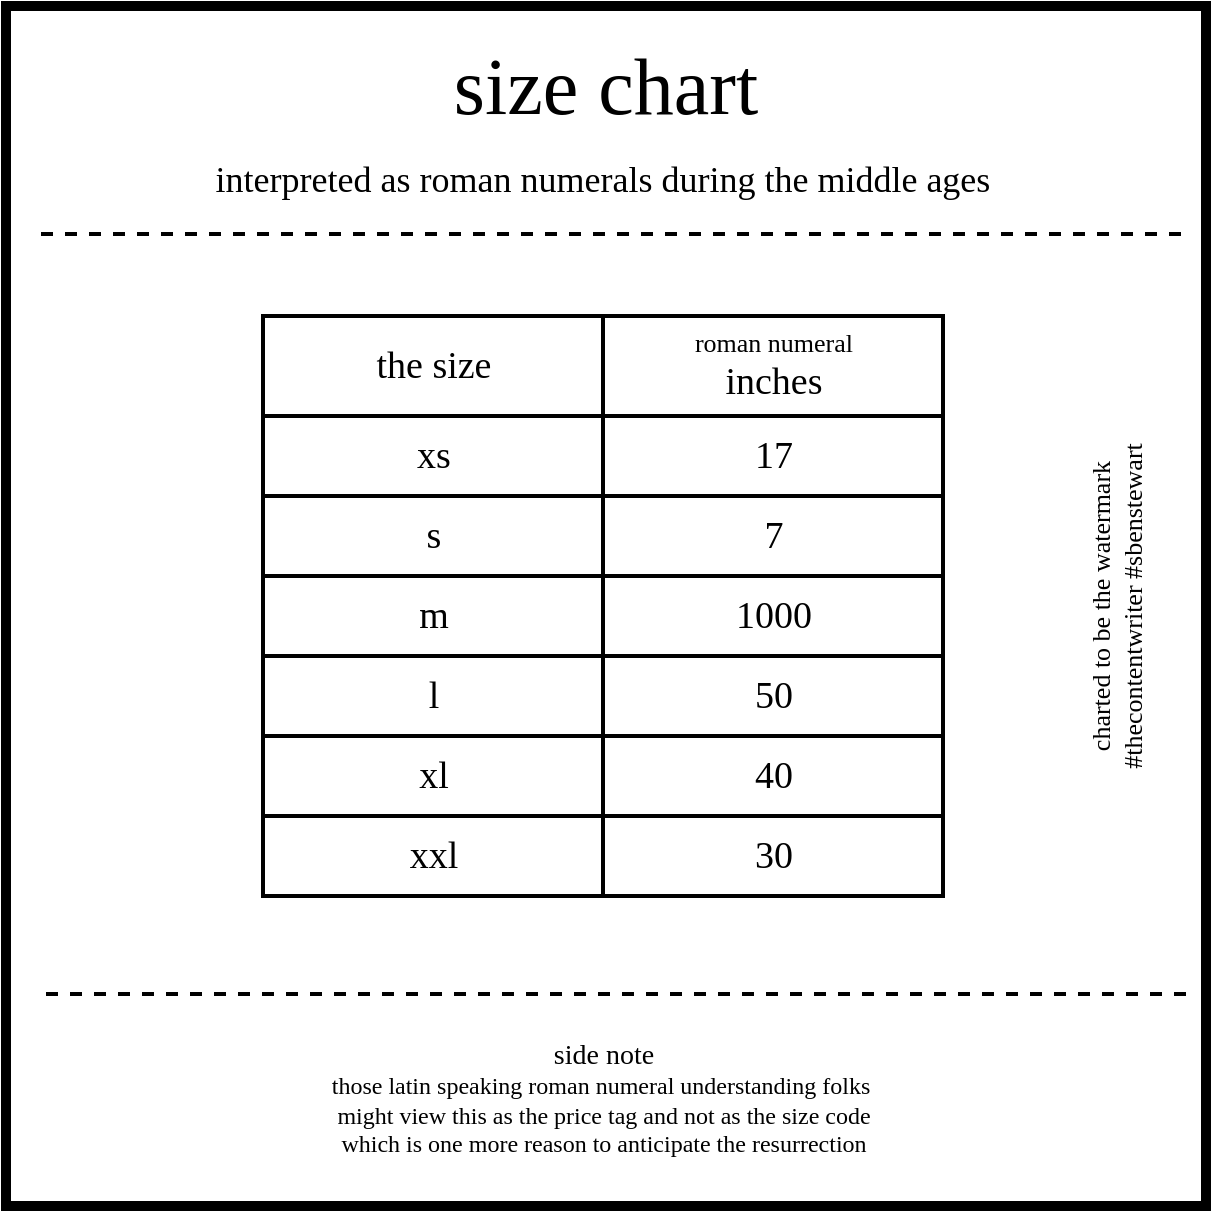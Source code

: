 <mxfile version="12.7.9" type="device"><diagram id="dX7Dphyso45SB9-RoEhv" name="Page-1"><mxGraphModel dx="741" dy="474" grid="1" gridSize="10" guides="1" tooltips="1" connect="1" arrows="1" fold="1" page="1" pageScale="1" pageWidth="827" pageHeight="1169" math="0" shadow="0"><root><mxCell id="0"/><mxCell id="1" parent="0"/><mxCell id="nfxZPmU7g6QgWNAvG-ER-2" value="" style="whiteSpace=wrap;html=1;aspect=fixed;strokeWidth=5;fillColor=none;fontFamily=xkcd;" parent="1" vertex="1"><mxGeometry x="210" y="90" width="600" height="600" as="geometry"/></mxCell><mxCell id="8b6ggLF4gSHIukh4vJdm-18" value="&lt;font&gt;&lt;span style=&quot;font-size: 40px&quot;&gt;size chart&lt;/span&gt;&lt;br&gt;&lt;/font&gt;" style="text;html=1;strokeColor=none;fillColor=none;align=center;verticalAlign=middle;whiteSpace=wrap;rounded=0;fontFamily=xkcd;" parent="1" vertex="1"><mxGeometry x="225" y="120" width="570" height="20" as="geometry"/></mxCell><mxCell id="8b6ggLF4gSHIukh4vJdm-24" value="&lt;font&gt;&lt;span style=&quot;font-size: 18px&quot;&gt;interpreted as roman numerals during the middle ages&lt;/span&gt;&lt;br&gt;&lt;/font&gt;" style="text;html=1;strokeColor=none;fillColor=none;align=center;verticalAlign=middle;whiteSpace=wrap;rounded=0;fontFamily=xkcd;" parent="1" vertex="1"><mxGeometry x="249.25" y="167" width="518.5" height="20" as="geometry"/></mxCell><mxCell id="8b6ggLF4gSHIukh4vJdm-30" value="" style="endArrow=none;dashed=1;html=1;strokeWidth=2;" parent="1" edge="1"><mxGeometry width="50" height="50" relative="1" as="geometry"><mxPoint x="797.5" y="204" as="sourcePoint"/><mxPoint x="222.5" y="204" as="targetPoint"/></mxGeometry></mxCell><mxCell id="k-dpR7HA_-HZ3Fbqk2lw-16" value="" style="endArrow=none;dashed=1;html=1;strokeWidth=2;" parent="1" edge="1"><mxGeometry width="50" height="50" relative="1" as="geometry"><mxPoint x="800" y="584" as="sourcePoint"/><mxPoint x="225" y="584" as="targetPoint"/></mxGeometry></mxCell><mxCell id="k-dpR7HA_-HZ3Fbqk2lw-17" value="&lt;font&gt;&lt;span style=&quot;font-size: 14px&quot;&gt;side note&lt;/span&gt;&lt;br&gt;those latin speaking roman numeral understanding folks&amp;nbsp;&lt;br&gt;might view this as the price tag and not as the size code&lt;br&gt;which is one more reason to anticipate the resurrection&lt;br&gt;&lt;/font&gt;" style="text;html=1;strokeColor=none;fillColor=none;align=center;verticalAlign=middle;whiteSpace=wrap;rounded=0;fontFamily=xkcd;" parent="1" vertex="1"><mxGeometry x="208.5" y="596" width="600" height="80" as="geometry"/></mxCell><mxCell id="euaHSMH8fYii958cPEId-22" style="edgeStyle=orthogonalEdgeStyle;rounded=0;orthogonalLoop=1;jettySize=auto;html=1;exitX=0.5;exitY=1;exitDx=0;exitDy=0;strokeWidth=2;" parent="1" edge="1"><mxGeometry relative="1" as="geometry"><mxPoint x="661" y="451" as="sourcePoint"/><mxPoint x="661" y="451" as="targetPoint"/></mxGeometry></mxCell><mxCell id="pKVuHFSoDqtFi99w7tCS-15" value="&lt;font style=&quot;font-size: 13px&quot;&gt;&lt;font style=&quot;font-size: 13px&quot;&gt;charted to be the watermark&lt;br&gt;&lt;/font&gt;#thecontentwriter #sbenstewart&lt;br&gt;&lt;/font&gt;" style="text;html=1;strokeColor=none;fillColor=none;align=center;verticalAlign=middle;whiteSpace=wrap;rounded=0;rotation=-90;fontFamily=xkcd;" parent="1" vertex="1"><mxGeometry x="605" y="380" width="320" height="20" as="geometry"/></mxCell><mxCell id="OfTZzKqDX_Dro2tVjeTI-2" value="&lt;font style=&quot;font-size: 19px&quot;&gt;the size&lt;/font&gt;" style="rounded=0;whiteSpace=wrap;html=1;fillColor=none;strokeWidth=2;fontFamily=xkcd;" vertex="1" parent="1"><mxGeometry x="338.5" y="245" width="170" height="50" as="geometry"/></mxCell><mxCell id="OfTZzKqDX_Dro2tVjeTI-3" value="&lt;span style=&quot;font-family: &amp;#34;xkcd&amp;#34; ; white-space: normal&quot;&gt;&lt;font style=&quot;font-size: 13px&quot;&gt;roman numeral &lt;br&gt;&lt;/font&gt;&lt;/span&gt;&lt;span style=&quot;font-family: &amp;#34;xkcd&amp;#34; ; font-size: 19px ; white-space: normal&quot;&gt;inches&lt;/span&gt;" style="rounded=0;whiteSpace=wrap;html=1;fillColor=none;strokeWidth=2;" vertex="1" parent="1"><mxGeometry x="508.5" y="245" width="170" height="50" as="geometry"/></mxCell><mxCell id="OfTZzKqDX_Dro2tVjeTI-4" value="&lt;font style=&quot;font-size: 19px&quot;&gt;xs&lt;/font&gt;" style="rounded=0;whiteSpace=wrap;html=1;fillColor=none;strokeWidth=2;fontFamily=xkcd;" vertex="1" parent="1"><mxGeometry x="338.5" y="295" width="170" height="40" as="geometry"/></mxCell><mxCell id="OfTZzKqDX_Dro2tVjeTI-5" value="&lt;span style=&quot;font-family: &amp;#34;xkcd&amp;#34; ; font-size: 19px ; white-space: normal&quot;&gt;17&lt;/span&gt;" style="rounded=0;whiteSpace=wrap;html=1;fillColor=none;strokeWidth=2;" vertex="1" parent="1"><mxGeometry x="508.5" y="295" width="170" height="40" as="geometry"/></mxCell><mxCell id="OfTZzKqDX_Dro2tVjeTI-6" value="&lt;font style=&quot;font-size: 19px&quot;&gt;s&lt;/font&gt;" style="rounded=0;whiteSpace=wrap;html=1;fillColor=none;strokeWidth=2;fontFamily=xkcd;" vertex="1" parent="1"><mxGeometry x="338.5" y="335" width="170" height="40" as="geometry"/></mxCell><mxCell id="OfTZzKqDX_Dro2tVjeTI-7" value="&lt;span style=&quot;font-family: &amp;#34;xkcd&amp;#34; ; font-size: 19px ; white-space: normal&quot;&gt;7&lt;/span&gt;" style="rounded=0;whiteSpace=wrap;html=1;fillColor=none;strokeWidth=2;" vertex="1" parent="1"><mxGeometry x="508.5" y="335" width="170" height="40" as="geometry"/></mxCell><mxCell id="OfTZzKqDX_Dro2tVjeTI-8" value="&lt;font style=&quot;font-size: 19px&quot;&gt;m&lt;/font&gt;" style="rounded=0;whiteSpace=wrap;html=1;fillColor=none;strokeWidth=2;fontFamily=xkcd;" vertex="1" parent="1"><mxGeometry x="338.5" y="375" width="170" height="40" as="geometry"/></mxCell><mxCell id="OfTZzKqDX_Dro2tVjeTI-9" value="&lt;span style=&quot;font-family: &amp;#34;xkcd&amp;#34; ; font-size: 19px ; white-space: normal&quot;&gt;1000&lt;/span&gt;" style="rounded=0;whiteSpace=wrap;html=1;fillColor=none;strokeWidth=2;" vertex="1" parent="1"><mxGeometry x="508.5" y="375" width="170" height="40" as="geometry"/></mxCell><mxCell id="OfTZzKqDX_Dro2tVjeTI-10" value="&lt;font style=&quot;font-size: 19px&quot;&gt;l&lt;/font&gt;" style="rounded=0;whiteSpace=wrap;html=1;fillColor=none;strokeWidth=2;fontFamily=xkcd;" vertex="1" parent="1"><mxGeometry x="338.5" y="415" width="170" height="40" as="geometry"/></mxCell><mxCell id="OfTZzKqDX_Dro2tVjeTI-11" value="&lt;span style=&quot;font-family: &amp;#34;xkcd&amp;#34; ; font-size: 19px ; white-space: normal&quot;&gt;50&lt;/span&gt;" style="rounded=0;whiteSpace=wrap;html=1;fillColor=none;strokeWidth=2;" vertex="1" parent="1"><mxGeometry x="508.5" y="415" width="170" height="40" as="geometry"/></mxCell><mxCell id="OfTZzKqDX_Dro2tVjeTI-12" value="&lt;font style=&quot;font-size: 19px&quot;&gt;xl&lt;/font&gt;" style="rounded=0;whiteSpace=wrap;html=1;fillColor=none;strokeWidth=2;fontFamily=xkcd;" vertex="1" parent="1"><mxGeometry x="338.5" y="455" width="170" height="40" as="geometry"/></mxCell><mxCell id="OfTZzKqDX_Dro2tVjeTI-13" value="&lt;span style=&quot;font-family: &amp;#34;xkcd&amp;#34; ; font-size: 19px ; white-space: normal&quot;&gt;40&lt;/span&gt;" style="rounded=0;whiteSpace=wrap;html=1;fillColor=none;strokeWidth=2;" vertex="1" parent="1"><mxGeometry x="508.5" y="455" width="170" height="40" as="geometry"/></mxCell><mxCell id="OfTZzKqDX_Dro2tVjeTI-14" value="&lt;font style=&quot;font-size: 19px&quot;&gt;xxl&lt;/font&gt;" style="rounded=0;whiteSpace=wrap;html=1;fillColor=none;strokeWidth=2;fontFamily=xkcd;" vertex="1" parent="1"><mxGeometry x="338.5" y="495" width="170" height="40" as="geometry"/></mxCell><mxCell id="OfTZzKqDX_Dro2tVjeTI-15" value="&lt;span style=&quot;font-family: &amp;#34;xkcd&amp;#34; ; font-size: 19px ; white-space: normal&quot;&gt;30&lt;/span&gt;" style="rounded=0;whiteSpace=wrap;html=1;fillColor=none;strokeWidth=2;" vertex="1" parent="1"><mxGeometry x="508.5" y="495" width="170" height="40" as="geometry"/></mxCell></root></mxGraphModel></diagram></mxfile>